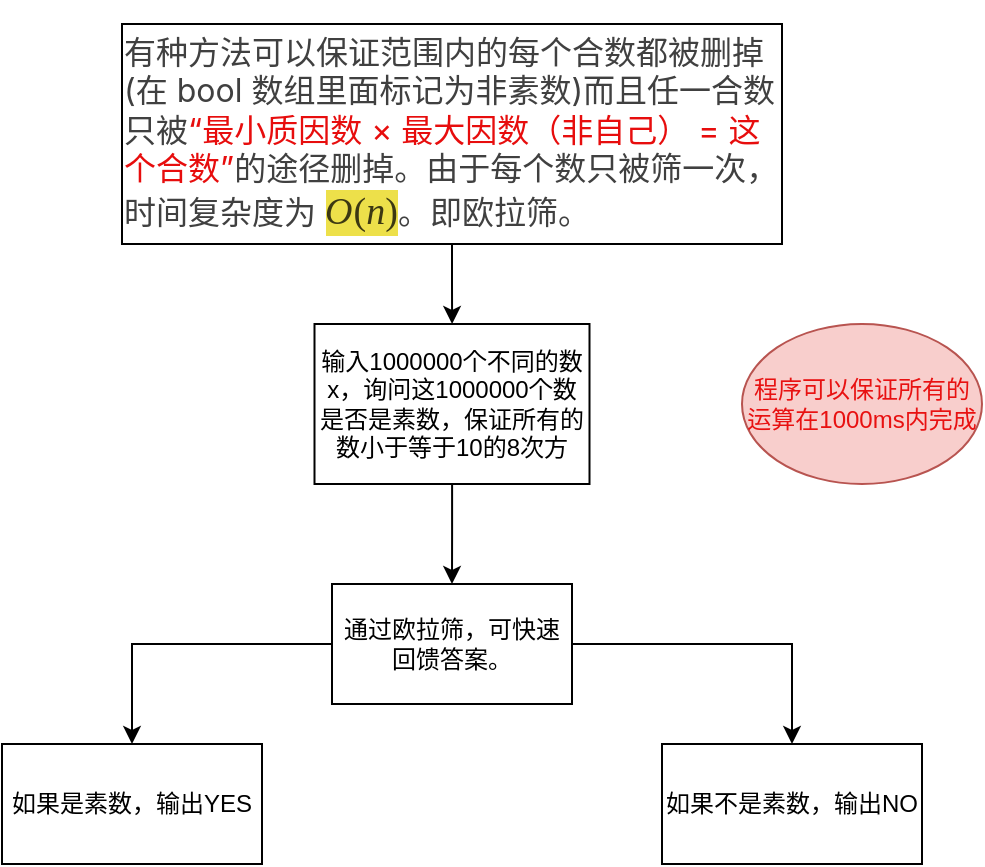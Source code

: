 <mxfile version="23.1.5" type="device">
  <diagram name="第 1 页" id="7Y4Sv4SvczpreglUo6rh">
    <mxGraphModel dx="937" dy="646" grid="1" gridSize="10" guides="1" tooltips="1" connect="1" arrows="1" fold="1" page="1" pageScale="1" pageWidth="827" pageHeight="1169" math="0" shadow="0">
      <root>
        <mxCell id="0" />
        <mxCell id="1" parent="0" />
        <mxCell id="FUk3_6PucdqMjZkr8xZY-3" value="" style="edgeStyle=orthogonalEdgeStyle;rounded=0;orthogonalLoop=1;jettySize=auto;html=1;" parent="1" source="FUk3_6PucdqMjZkr8xZY-1" target="FUk3_6PucdqMjZkr8xZY-2" edge="1">
          <mxGeometry relative="1" as="geometry" />
        </mxCell>
        <mxCell id="FUk3_6PucdqMjZkr8xZY-1" value="&lt;p style=&quot;margin: 1rem 0px; font-family: -apple-system, BlinkMacSystemFont, &amp;quot;San Francisco&amp;quot;, &amp;quot;Helvetica Neue&amp;quot;, &amp;quot;Noto Sans&amp;quot;, &amp;quot;Noto Sans CJK SC&amp;quot;, &amp;quot;Noto Sans CJK&amp;quot;, &amp;quot;Source Han Sans&amp;quot;, &amp;quot;PingFang SC&amp;quot;, &amp;quot;Segoe UI&amp;quot;, &amp;quot;Microsoft YaHei&amp;quot;, sans-serif; font-size: 16px; text-align: start; color: rgba(0, 0, 0, 0.75);&quot;&gt;&lt;span style=&quot;background-color: rgb(255, 255, 255);&quot;&gt;有种方法可以保证范围内的每个合数都被删掉(在 bool 数组里面标记为非素数)而且任一合数只被&lt;/span&gt;&lt;font style=&quot;background-color: rgb(255, 255, 255);&quot; color=&quot;#e70d0d&quot;&gt;“最小质因数 × 最大因数（非自己） = 这个合数”&lt;/font&gt;&lt;span style=&quot;background-color: rgb(255, 255, 255);&quot;&gt;的途径删掉。由于每个数只被筛一次，时间复杂度为&amp;nbsp;&lt;/span&gt;&lt;span style=&quot;font-family: KaTeX_Main, &amp;quot;Times New Roman&amp;quot;, serif; font-variant-numeric: normal; font-variant-east-asian: normal; font-variant-alternates: normal; font-kerning: auto; font-optical-sizing: auto; font-feature-settings: normal; font-variation-settings: normal; font-variant-position: normal; font-stretch: normal; font-size: 1.21em; line-height: 1.2; text-rendering: auto; border-color: currentcolor;&quot; class=&quot;katex&quot;&gt;&lt;span style=&quot;font-size: 19px;&quot; aria-hidden=&quot;true&quot; class=&quot;katex-html&quot;&gt;&lt;span style=&quot;position: relative; width: min-content; display: inline-block; background-color: rgb(237, 224, 74);&quot; class=&quot;base&quot;&gt;&lt;span style=&quot;font-family: KaTeX_Math; font-style: italic; margin-right: 0.028em;&quot; class=&quot;mord mathnormal&quot;&gt;O&lt;/span&gt;&lt;span style=&quot;&quot; class=&quot;mopen&quot;&gt;(&lt;/span&gt;&lt;span style=&quot;font-family: KaTeX_Math; font-style: italic;&quot; class=&quot;mord mathnormal&quot;&gt;n&lt;/span&gt;&lt;span style=&quot;&quot; class=&quot;mclose&quot;&gt;)&lt;/span&gt;&lt;/span&gt;&lt;/span&gt;&lt;/span&gt;&lt;span style=&quot;background-color: rgb(255, 255, 255);&quot;&gt;。即欧拉筛。&lt;/span&gt;&lt;/p&gt;" style="rounded=0;whiteSpace=wrap;html=1;" parent="1" vertex="1">
          <mxGeometry x="200" y="70" width="330" height="110" as="geometry" />
        </mxCell>
        <mxCell id="FUk3_6PucdqMjZkr8xZY-5" value="" style="edgeStyle=orthogonalEdgeStyle;rounded=0;orthogonalLoop=1;jettySize=auto;html=1;" parent="1" source="FUk3_6PucdqMjZkr8xZY-2" target="FUk3_6PucdqMjZkr8xZY-4" edge="1">
          <mxGeometry relative="1" as="geometry" />
        </mxCell>
        <mxCell id="FUk3_6PucdqMjZkr8xZY-2" value="输入1000000个不同的数x，询问这1000000个数是否是素数，保证所有的数小于等于10的8次方" style="whiteSpace=wrap;html=1;rounded=0;" parent="1" vertex="1">
          <mxGeometry x="296.25" y="220" width="137.5" height="80" as="geometry" />
        </mxCell>
        <mxCell id="FUk3_6PucdqMjZkr8xZY-6" style="edgeStyle=orthogonalEdgeStyle;rounded=0;orthogonalLoop=1;jettySize=auto;html=1;" parent="1" source="FUk3_6PucdqMjZkr8xZY-4" target="FUk3_6PucdqMjZkr8xZY-7" edge="1">
          <mxGeometry relative="1" as="geometry">
            <mxPoint x="210" y="450" as="targetPoint" />
          </mxGeometry>
        </mxCell>
        <mxCell id="FUk3_6PucdqMjZkr8xZY-8" style="edgeStyle=orthogonalEdgeStyle;rounded=0;orthogonalLoop=1;jettySize=auto;html=1;" parent="1" source="FUk3_6PucdqMjZkr8xZY-4" target="FUk3_6PucdqMjZkr8xZY-9" edge="1">
          <mxGeometry relative="1" as="geometry">
            <mxPoint x="530" y="430" as="targetPoint" />
          </mxGeometry>
        </mxCell>
        <mxCell id="FUk3_6PucdqMjZkr8xZY-4" value="通过欧拉筛，可快速回馈答案。" style="whiteSpace=wrap;html=1;rounded=0;" parent="1" vertex="1">
          <mxGeometry x="305" y="350" width="120" height="60" as="geometry" />
        </mxCell>
        <mxCell id="FUk3_6PucdqMjZkr8xZY-7" value="如果是素数，输出YES" style="rounded=0;whiteSpace=wrap;html=1;" parent="1" vertex="1">
          <mxGeometry x="140" y="430" width="130" height="60" as="geometry" />
        </mxCell>
        <mxCell id="FUk3_6PucdqMjZkr8xZY-9" value="如果不是素数，输出NO" style="rounded=0;whiteSpace=wrap;html=1;" parent="1" vertex="1">
          <mxGeometry x="470" y="430" width="130" height="60" as="geometry" />
        </mxCell>
        <mxCell id="FUk3_6PucdqMjZkr8xZY-10" value="&lt;font color=&quot;#e81111&quot;&gt;程序可以保证所有的运算在1000ms内完成&lt;/font&gt;" style="ellipse;whiteSpace=wrap;html=1;fillColor=#f8cecc;strokeColor=#b85450;" parent="1" vertex="1">
          <mxGeometry x="510" y="220" width="120" height="80" as="geometry" />
        </mxCell>
      </root>
    </mxGraphModel>
  </diagram>
</mxfile>
